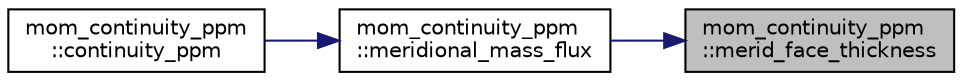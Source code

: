 digraph "mom_continuity_ppm::merid_face_thickness"
{
 // INTERACTIVE_SVG=YES
 // LATEX_PDF_SIZE
  edge [fontname="Helvetica",fontsize="10",labelfontname="Helvetica",labelfontsize="10"];
  node [fontname="Helvetica",fontsize="10",shape=record];
  rankdir="RL";
  Node1 [label="mom_continuity_ppm\l::merid_face_thickness",height=0.2,width=0.4,color="black", fillcolor="grey75", style="filled", fontcolor="black",tooltip="Sets the effective interface thickness at each meridional velocity point."];
  Node1 -> Node2 [dir="back",color="midnightblue",fontsize="10",style="solid",fontname="Helvetica"];
  Node2 [label="mom_continuity_ppm\l::meridional_mass_flux",height=0.2,width=0.4,color="black", fillcolor="white", style="filled",URL="$namespacemom__continuity__ppm.html#ae64c4b7cd1756aa3c121fbcf637d5cae",tooltip="Calculates the mass or volume fluxes through the meridional faces, and other related quantities."];
  Node2 -> Node3 [dir="back",color="midnightblue",fontsize="10",style="solid",fontname="Helvetica"];
  Node3 [label="mom_continuity_ppm\l::continuity_ppm",height=0.2,width=0.4,color="black", fillcolor="white", style="filled",URL="$namespacemom__continuity__ppm.html#a665851a49a4bde77b4ef5e25332947f6",tooltip="Time steps the layer thicknesses, using a monotonically limit, directionally split PPM scheme,..."];
}
